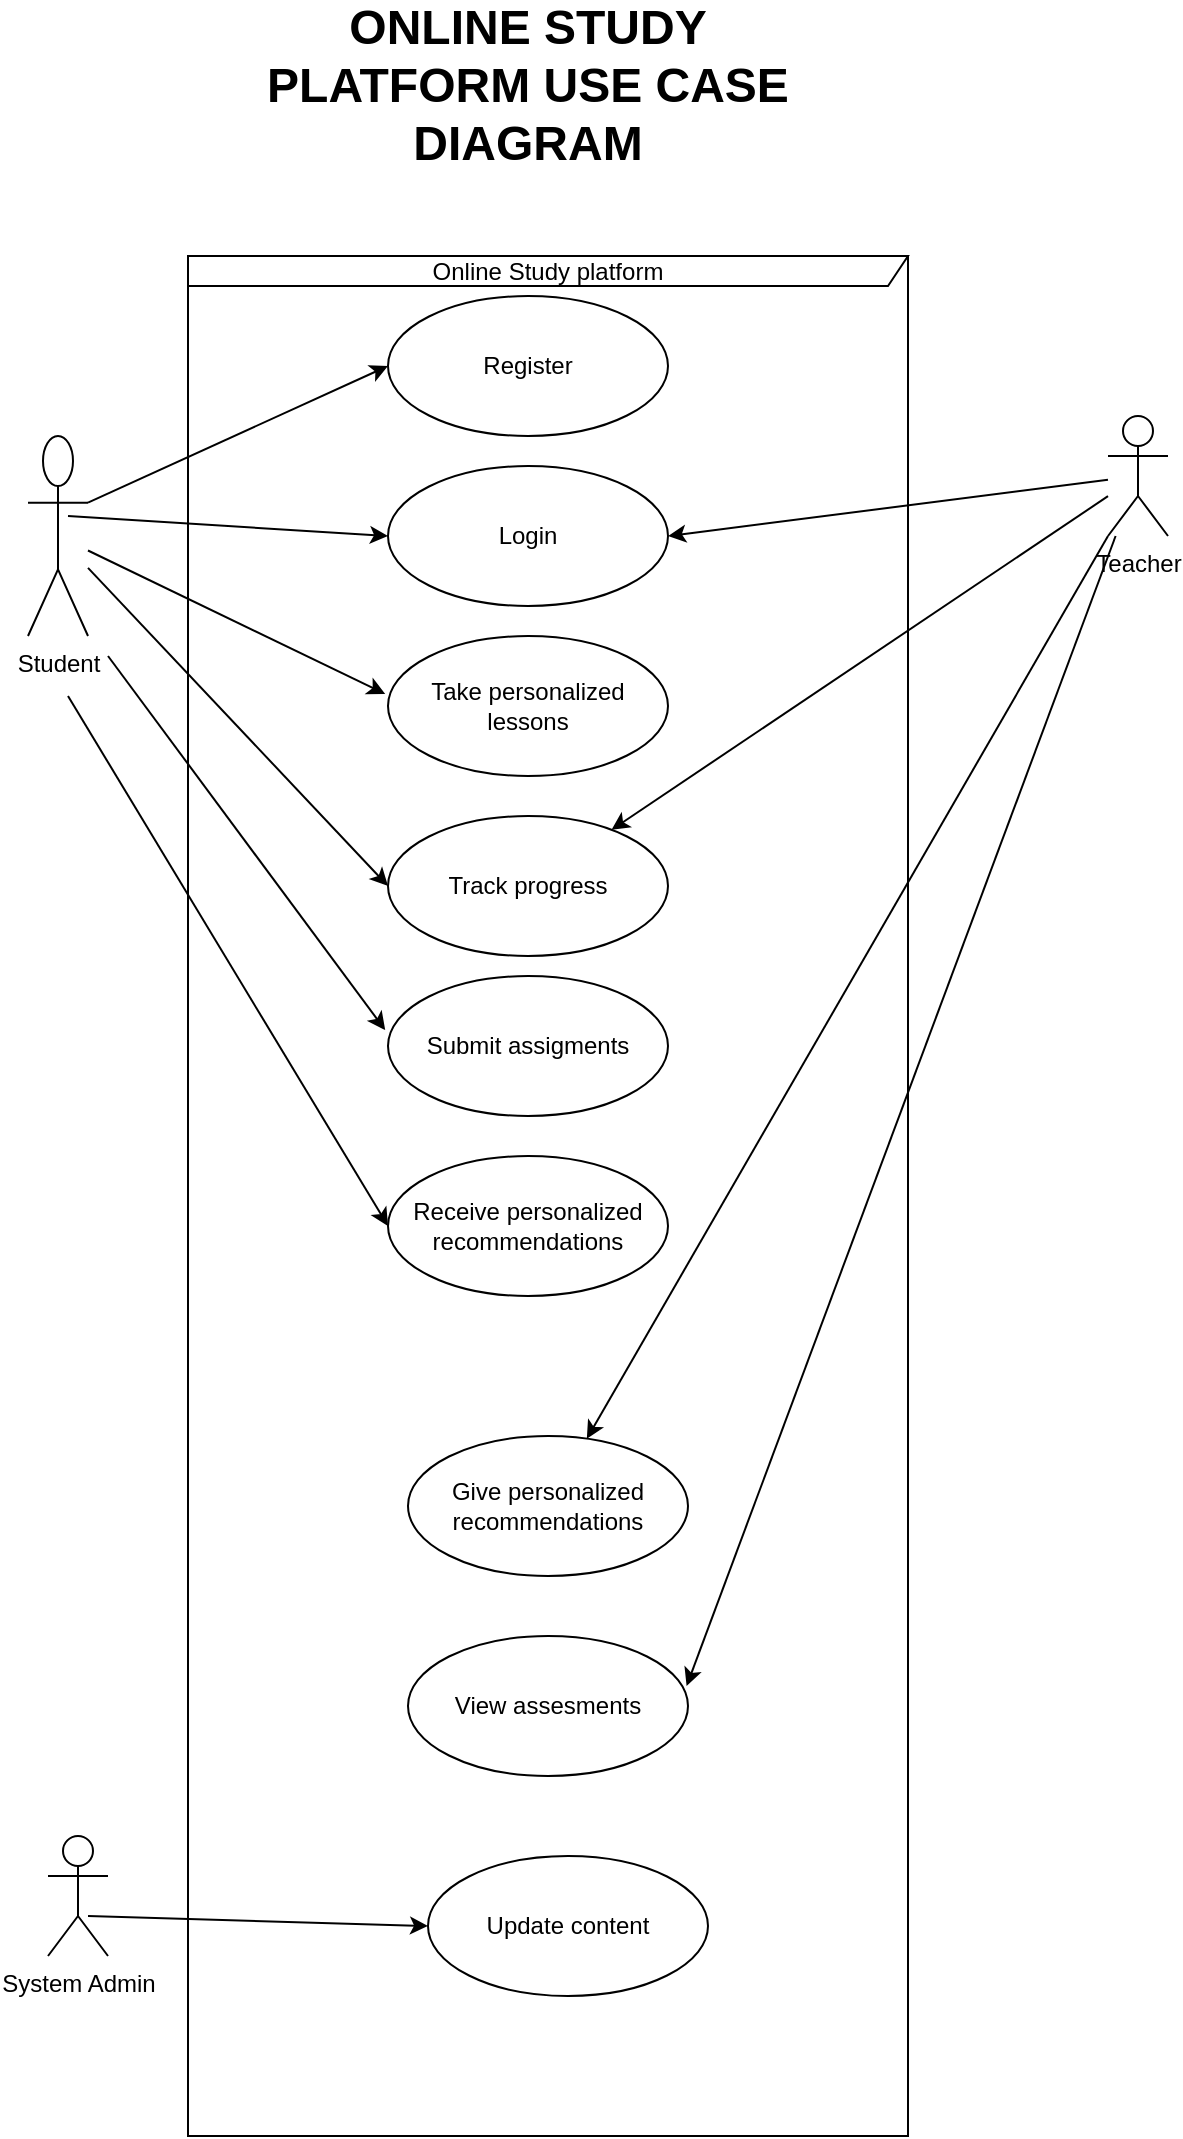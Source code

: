 <mxfile version="24.7.8" pages="2">
  <diagram name="use case diagram" id="g9_C13bIJpghYHmtOsvJ">
    <mxGraphModel dx="780" dy="1665" grid="1" gridSize="10" guides="1" tooltips="1" connect="1" arrows="1" fold="1" page="1" pageScale="1" pageWidth="827" pageHeight="1169" math="0" shadow="0">
      <root>
        <mxCell id="0" />
        <mxCell id="1" parent="0" />
        <mxCell id="ZhtGBrtvq-GZbiYoCArW-3" value="Student" style="shape=umlActor;verticalLabelPosition=bottom;verticalAlign=top;html=1;" parent="1" vertex="1">
          <mxGeometry x="110" y="90" width="30" height="100" as="geometry" />
        </mxCell>
        <mxCell id="ZhtGBrtvq-GZbiYoCArW-5" value="System Admin" style="shape=umlActor;verticalLabelPosition=bottom;verticalAlign=top;html=1;" parent="1" vertex="1">
          <mxGeometry x="120" y="790" width="30" height="60" as="geometry" />
        </mxCell>
        <mxCell id="ZhtGBrtvq-GZbiYoCArW-13" value="Register" style="ellipse;whiteSpace=wrap;html=1;" parent="1" vertex="1">
          <mxGeometry x="290" y="20" width="140" height="70" as="geometry" />
        </mxCell>
        <mxCell id="ZhtGBrtvq-GZbiYoCArW-14" value="Login" style="ellipse;whiteSpace=wrap;html=1;" parent="1" vertex="1">
          <mxGeometry x="290" y="105" width="140" height="70" as="geometry" />
        </mxCell>
        <mxCell id="ZhtGBrtvq-GZbiYoCArW-15" value="Take personalized lessons" style="ellipse;whiteSpace=wrap;html=1;" parent="1" vertex="1">
          <mxGeometry x="290" y="190" width="140" height="70" as="geometry" />
        </mxCell>
        <mxCell id="ZhtGBrtvq-GZbiYoCArW-16" value="Track progress" style="ellipse;whiteSpace=wrap;html=1;" parent="1" vertex="1">
          <mxGeometry x="290" y="280" width="140" height="70" as="geometry" />
        </mxCell>
        <mxCell id="ZhtGBrtvq-GZbiYoCArW-17" value="Submit assigments" style="ellipse;whiteSpace=wrap;html=1;" parent="1" vertex="1">
          <mxGeometry x="290" y="360" width="140" height="70" as="geometry" />
        </mxCell>
        <mxCell id="ZhtGBrtvq-GZbiYoCArW-18" value="Receive personalized recommendations" style="ellipse;whiteSpace=wrap;html=1;" parent="1" vertex="1">
          <mxGeometry x="290" y="450" width="140" height="70" as="geometry" />
        </mxCell>
        <mxCell id="ZhtGBrtvq-GZbiYoCArW-19" value="Teacher" style="shape=umlActor;verticalLabelPosition=bottom;verticalAlign=top;html=1;" parent="1" vertex="1">
          <mxGeometry x="650" y="80" width="30" height="60" as="geometry" />
        </mxCell>
        <mxCell id="ZhtGBrtvq-GZbiYoCArW-20" value="Give personalized recommendations" style="ellipse;whiteSpace=wrap;html=1;" parent="1" vertex="1">
          <mxGeometry x="300" y="590" width="140" height="70" as="geometry" />
        </mxCell>
        <mxCell id="ZhtGBrtvq-GZbiYoCArW-21" value="View assesments" style="ellipse;whiteSpace=wrap;html=1;" parent="1" vertex="1">
          <mxGeometry x="300" y="690" width="140" height="70" as="geometry" />
        </mxCell>
        <mxCell id="uWO38FRirIdQMoQuB5N9-1" value="Update content" style="ellipse;whiteSpace=wrap;html=1;" parent="1" vertex="1">
          <mxGeometry x="310" y="800" width="140" height="70" as="geometry" />
        </mxCell>
        <mxCell id="uWO38FRirIdQMoQuB5N9-2" value="" style="endArrow=classic;html=1;rounded=0;entryX=0;entryY=0.5;entryDx=0;entryDy=0;exitX=1;exitY=0.333;exitDx=0;exitDy=0;exitPerimeter=0;" parent="1" source="ZhtGBrtvq-GZbiYoCArW-3" target="ZhtGBrtvq-GZbiYoCArW-13" edge="1">
          <mxGeometry width="50" height="50" relative="1" as="geometry">
            <mxPoint x="190" y="110" as="sourcePoint" />
            <mxPoint x="240" y="60" as="targetPoint" />
          </mxGeometry>
        </mxCell>
        <mxCell id="uWO38FRirIdQMoQuB5N9-3" value="" style="endArrow=classic;html=1;rounded=0;exitX=0.667;exitY=0.4;exitDx=0;exitDy=0;exitPerimeter=0;entryX=0;entryY=0.5;entryDx=0;entryDy=0;" parent="1" source="ZhtGBrtvq-GZbiYoCArW-3" target="ZhtGBrtvq-GZbiYoCArW-14" edge="1">
          <mxGeometry width="50" height="50" relative="1" as="geometry">
            <mxPoint x="200" y="160" as="sourcePoint" />
            <mxPoint x="250" y="110" as="targetPoint" />
          </mxGeometry>
        </mxCell>
        <mxCell id="uWO38FRirIdQMoQuB5N9-4" value="" style="endArrow=classic;html=1;rounded=0;entryX=-0.01;entryY=0.414;entryDx=0;entryDy=0;entryPerimeter=0;" parent="1" source="ZhtGBrtvq-GZbiYoCArW-3" target="ZhtGBrtvq-GZbiYoCArW-15" edge="1">
          <mxGeometry width="50" height="50" relative="1" as="geometry">
            <mxPoint x="160" y="150" as="sourcePoint" />
            <mxPoint x="200" y="220" as="targetPoint" />
          </mxGeometry>
        </mxCell>
        <mxCell id="uWO38FRirIdQMoQuB5N9-5" value="" style="endArrow=classic;html=1;rounded=0;entryX=0;entryY=0.5;entryDx=0;entryDy=0;" parent="1" source="ZhtGBrtvq-GZbiYoCArW-3" target="ZhtGBrtvq-GZbiYoCArW-16" edge="1">
          <mxGeometry width="50" height="50" relative="1" as="geometry">
            <mxPoint x="160" y="180" as="sourcePoint" />
            <mxPoint x="280" y="240" as="targetPoint" />
          </mxGeometry>
        </mxCell>
        <mxCell id="uWO38FRirIdQMoQuB5N9-6" value="" style="endArrow=classic;html=1;rounded=0;entryX=-0.01;entryY=0.386;entryDx=0;entryDy=0;entryPerimeter=0;" parent="1" target="ZhtGBrtvq-GZbiYoCArW-17" edge="1">
          <mxGeometry width="50" height="50" relative="1" as="geometry">
            <mxPoint x="150" y="200" as="sourcePoint" />
            <mxPoint x="200" y="320" as="targetPoint" />
          </mxGeometry>
        </mxCell>
        <mxCell id="uWO38FRirIdQMoQuB5N9-7" value="" style="endArrow=classic;html=1;rounded=0;entryX=0;entryY=0.5;entryDx=0;entryDy=0;" parent="1" target="ZhtGBrtvq-GZbiYoCArW-18" edge="1">
          <mxGeometry width="50" height="50" relative="1" as="geometry">
            <mxPoint x="130" y="220" as="sourcePoint" />
            <mxPoint x="190" y="420" as="targetPoint" />
          </mxGeometry>
        </mxCell>
        <mxCell id="uWO38FRirIdQMoQuB5N9-8" value="" style="endArrow=classic;html=1;rounded=0;entryX=1;entryY=0.5;entryDx=0;entryDy=0;" parent="1" source="ZhtGBrtvq-GZbiYoCArW-19" target="ZhtGBrtvq-GZbiYoCArW-14" edge="1">
          <mxGeometry width="50" height="50" relative="1" as="geometry">
            <mxPoint x="440" y="150" as="sourcePoint" />
            <mxPoint x="490" y="100" as="targetPoint" />
          </mxGeometry>
        </mxCell>
        <mxCell id="uWO38FRirIdQMoQuB5N9-9" value="" style="endArrow=classic;html=1;rounded=0;" parent="1" source="ZhtGBrtvq-GZbiYoCArW-19" target="ZhtGBrtvq-GZbiYoCArW-16" edge="1">
          <mxGeometry width="50" height="50" relative="1" as="geometry">
            <mxPoint x="510" y="260" as="sourcePoint" />
            <mxPoint x="560" y="210" as="targetPoint" />
          </mxGeometry>
        </mxCell>
        <mxCell id="uWO38FRirIdQMoQuB5N9-10" value="" style="endArrow=classic;html=1;rounded=0;exitX=0;exitY=1;exitDx=0;exitDy=0;exitPerimeter=0;" parent="1" source="ZhtGBrtvq-GZbiYoCArW-19" target="ZhtGBrtvq-GZbiYoCArW-20" edge="1">
          <mxGeometry width="50" height="50" relative="1" as="geometry">
            <mxPoint x="490" y="330" as="sourcePoint" />
            <mxPoint x="450" y="610" as="targetPoint" />
          </mxGeometry>
        </mxCell>
        <mxCell id="uWO38FRirIdQMoQuB5N9-11" value="" style="endArrow=classic;html=1;rounded=0;entryX=0.995;entryY=0.357;entryDx=0;entryDy=0;entryPerimeter=0;" parent="1" source="ZhtGBrtvq-GZbiYoCArW-19" target="ZhtGBrtvq-GZbiYoCArW-21" edge="1">
          <mxGeometry width="50" height="50" relative="1" as="geometry">
            <mxPoint x="550" y="430" as="sourcePoint" />
            <mxPoint x="500" y="580" as="targetPoint" />
          </mxGeometry>
        </mxCell>
        <mxCell id="uWO38FRirIdQMoQuB5N9-12" value="" style="endArrow=classic;html=1;rounded=0;exitX=0.667;exitY=0.667;exitDx=0;exitDy=0;exitPerimeter=0;entryX=0;entryY=0.5;entryDx=0;entryDy=0;" parent="1" source="ZhtGBrtvq-GZbiYoCArW-5" target="uWO38FRirIdQMoQuB5N9-1" edge="1">
          <mxGeometry width="50" height="50" relative="1" as="geometry">
            <mxPoint x="210" y="830" as="sourcePoint" />
            <mxPoint x="260" y="780" as="targetPoint" />
          </mxGeometry>
        </mxCell>
        <mxCell id="h_dKXBskzzR7pkBHDU0i-1" value="&lt;b&gt;&lt;font style=&quot;font-size: 24px;&quot;&gt;ONLINE STUDY PLATFORM USE CASE DIAGRAM&lt;/font&gt;&lt;/b&gt;" style="text;html=1;align=center;verticalAlign=middle;whiteSpace=wrap;rounded=0;" parent="1" vertex="1">
          <mxGeometry x="205" y="-100" width="310" height="30" as="geometry" />
        </mxCell>
        <mxCell id="SJGdyfilWq6mRY08FHPL-1" value="Online Study platform" style="shape=umlFrame;whiteSpace=wrap;html=1;pointerEvents=0;width=360;height=15;" parent="1" vertex="1">
          <mxGeometry x="190" width="360" height="940" as="geometry" />
        </mxCell>
      </root>
    </mxGraphModel>
  </diagram>
  <diagram id="D6XK1emHsd30djhydL9c" name="sequence diagram">
    <mxGraphModel dx="780" dy="496" grid="1" gridSize="10" guides="1" tooltips="1" connect="1" arrows="1" fold="1" page="1" pageScale="1" pageWidth="827" pageHeight="1169" math="0" shadow="0">
      <root>
        <mxCell id="0" />
        <mxCell id="1" parent="0" />
        <mxCell id="RejA9nFNkfHI-HkksGXW-2" value="&lt;b&gt;&lt;font style=&quot;font-size: 20px;&quot;&gt;ONLINE STUDY PLATFORM SEQUENCE DIAGRAM&lt;/font&gt;&lt;/b&gt;" style="text;html=1;align=center;verticalAlign=middle;whiteSpace=wrap;rounded=0;" parent="1" vertex="1">
          <mxGeometry x="140" y="50" width="380" height="30" as="geometry" />
        </mxCell>
        <mxCell id="xl4FpcGK0fQ_vQGLWgvB-1" value="Student" style="shape=umlActor;verticalLabelPosition=bottom;verticalAlign=top;html=1;" parent="1" vertex="1">
          <mxGeometry x="70" y="70" width="30" height="60" as="geometry" />
        </mxCell>
        <mxCell id="QoLSJeBfvIRMlxip2UbT-1" value="" style="html=1;points=[[0,0,0,0,5],[0,1,0,0,-5],[1,0,0,0,5],[1,1,0,0,-5]];perimeter=orthogonalPerimeter;outlineConnect=0;targetShapes=umlLifeline;portConstraint=eastwest;newEdgeStyle={&quot;curved&quot;:0,&quot;rounded&quot;:0};" parent="1" vertex="1">
          <mxGeometry x="80" y="170" width="10" height="410" as="geometry" />
        </mxCell>
        <mxCell id="QoLSJeBfvIRMlxip2UbT-2" value="" style="html=1;points=[[0,0,0,0,5],[0,1,0,0,-5],[1,0,0,0,5],[1,1,0,0,-5]];perimeter=orthogonalPerimeter;outlineConnect=0;targetShapes=umlLifeline;portConstraint=eastwest;newEdgeStyle={&quot;curved&quot;:0,&quot;rounded&quot;:0};" parent="1" vertex="1">
          <mxGeometry x="280" y="170" width="10" height="410" as="geometry" />
        </mxCell>
        <mxCell id="akPXfDHnYU1r-BDfh66i-2" value="Platform" style="html=1;whiteSpace=wrap;" parent="1" vertex="1">
          <mxGeometry x="230" y="100" width="110" height="50" as="geometry" />
        </mxCell>
        <mxCell id="5CrS5db99Jj8xM9d4JlB-1" value="Teacher" style="shape=umlActor;verticalLabelPosition=bottom;verticalAlign=top;html=1;" parent="1" vertex="1">
          <mxGeometry x="470" y="80" width="30" height="60" as="geometry" />
        </mxCell>
        <mxCell id="5CrS5db99Jj8xM9d4JlB-2" value="System Admin" style="shape=umlActor;verticalLabelPosition=bottom;verticalAlign=top;html=1;" parent="1" vertex="1">
          <mxGeometry x="660" y="70" width="30" height="60" as="geometry" />
        </mxCell>
        <mxCell id="5CrS5db99Jj8xM9d4JlB-3" value="" style="html=1;points=[[0,0,0,0,5],[0,1,0,0,-5],[1,0,0,0,5],[1,1,0,0,-5]];perimeter=orthogonalPerimeter;outlineConnect=0;targetShapes=umlLifeline;portConstraint=eastwest;newEdgeStyle={&quot;curved&quot;:0,&quot;rounded&quot;:0};" parent="1" vertex="1">
          <mxGeometry x="480" y="270" width="10" height="240" as="geometry" />
        </mxCell>
        <mxCell id="5CrS5db99Jj8xM9d4JlB-4" value="" style="html=1;points=[[0,0,0,0,5],[0,1,0,0,-5],[1,0,0,0,5],[1,1,0,0,-5]];perimeter=orthogonalPerimeter;outlineConnect=0;targetShapes=umlLifeline;portConstraint=eastwest;newEdgeStyle={&quot;curved&quot;:0,&quot;rounded&quot;:0};" parent="1" vertex="1">
          <mxGeometry x="670" y="540" width="20" height="60" as="geometry" />
        </mxCell>
        <mxCell id="E4Kh24IP_coGYKlXvv1o-1" value="" style="endArrow=open;endFill=1;endSize=12;html=1;rounded=0;entryX=0.4;entryY=0.121;entryDx=0;entryDy=0;entryPerimeter=0;" parent="1" edge="1">
          <mxGeometry width="160" relative="1" as="geometry">
            <mxPoint x="90" y="250" as="sourcePoint" />
            <mxPoint x="284" y="250" as="targetPoint" />
          </mxGeometry>
        </mxCell>
        <mxCell id="E4Kh24IP_coGYKlXvv1o-2" value="Login" style="text;html=1;align=center;verticalAlign=middle;whiteSpace=wrap;rounded=0;" parent="1" vertex="1">
          <mxGeometry x="140" y="220" width="60" height="30" as="geometry" />
        </mxCell>
        <mxCell id="E4Kh24IP_coGYKlXvv1o-3" value="" style="endArrow=open;endFill=1;endSize=12;html=1;rounded=0;" parent="1" edge="1">
          <mxGeometry width="160" relative="1" as="geometry">
            <mxPoint x="280" y="280" as="sourcePoint" />
            <mxPoint x="90" y="280" as="targetPoint" />
          </mxGeometry>
        </mxCell>
        <mxCell id="E4Kh24IP_coGYKlXvv1o-4" value="Profile validation" style="text;html=1;align=center;verticalAlign=middle;whiteSpace=wrap;rounded=0;" parent="1" vertex="1">
          <mxGeometry x="130" y="250" width="100" height="30" as="geometry" />
        </mxCell>
        <mxCell id="E4Kh24IP_coGYKlXvv1o-5" value="" style="endArrow=open;endFill=1;endSize=12;html=1;rounded=0;entryX=0.4;entryY=0.121;entryDx=0;entryDy=0;entryPerimeter=0;" parent="1" edge="1">
          <mxGeometry width="160" relative="1" as="geometry">
            <mxPoint x="90" y="360" as="sourcePoint" />
            <mxPoint x="284" y="360" as="targetPoint" />
          </mxGeometry>
        </mxCell>
        <mxCell id="E4Kh24IP_coGYKlXvv1o-6" value="fetches personalized lessons" style="text;html=1;align=center;verticalAlign=middle;whiteSpace=wrap;rounded=0;" parent="1" vertex="1">
          <mxGeometry x="100" y="290" width="160" height="30" as="geometry" />
        </mxCell>
        <mxCell id="E4Kh24IP_coGYKlXvv1o-7" value="" style="endArrow=open;endFill=1;endSize=12;html=1;rounded=0;" parent="1" edge="1">
          <mxGeometry width="160" relative="1" as="geometry">
            <mxPoint x="280" y="320" as="sourcePoint" />
            <mxPoint x="90" y="320" as="targetPoint" />
          </mxGeometry>
        </mxCell>
        <mxCell id="E4Kh24IP_coGYKlXvv1o-8" value="select lesson" style="text;html=1;align=center;verticalAlign=middle;whiteSpace=wrap;rounded=0;" parent="1" vertex="1">
          <mxGeometry x="130" y="330" width="100" height="30" as="geometry" />
        </mxCell>
        <mxCell id="E4Kh24IP_coGYKlXvv1o-10" value="" style="endArrow=open;endFill=1;endSize=12;html=1;rounded=0;" parent="1" edge="1">
          <mxGeometry width="160" relative="1" as="geometry">
            <mxPoint x="280" y="400" as="sourcePoint" />
            <mxPoint x="90" y="400" as="targetPoint" />
          </mxGeometry>
        </mxCell>
        <mxCell id="E4Kh24IP_coGYKlXvv1o-11" value="deliver lesson content" style="text;html=1;align=center;verticalAlign=middle;whiteSpace=wrap;rounded=0;" parent="1" vertex="1">
          <mxGeometry x="120" y="370" width="120" height="30" as="geometry" />
        </mxCell>
        <mxCell id="E4Kh24IP_coGYKlXvv1o-12" value="" style="endArrow=open;endFill=1;endSize=12;html=1;rounded=0;entryX=0.4;entryY=0.121;entryDx=0;entryDy=0;entryPerimeter=0;" parent="1" edge="1">
          <mxGeometry width="160" relative="1" as="geometry">
            <mxPoint x="90" y="440" as="sourcePoint" />
            <mxPoint x="284" y="440" as="targetPoint" />
          </mxGeometry>
        </mxCell>
        <mxCell id="E4Kh24IP_coGYKlXvv1o-13" value="interact with lesson&amp;nbsp;" style="text;html=1;align=center;verticalAlign=middle;whiteSpace=wrap;rounded=0;" parent="1" vertex="1">
          <mxGeometry x="120" y="410" width="120" height="30" as="geometry" />
        </mxCell>
        <mxCell id="E4Kh24IP_coGYKlXvv1o-14" value="" style="endArrow=open;endFill=1;endSize=12;html=1;rounded=0;entryX=0.4;entryY=0.121;entryDx=0;entryDy=0;entryPerimeter=0;" parent="1" edge="1">
          <mxGeometry width="160" relative="1" as="geometry">
            <mxPoint x="90" y="480" as="sourcePoint" />
            <mxPoint x="284" y="480" as="targetPoint" />
          </mxGeometry>
        </mxCell>
        <mxCell id="E4Kh24IP_coGYKlXvv1o-15" value="" style="endArrow=open;endFill=1;endSize=12;html=1;rounded=0;entryX=0.4;entryY=0.121;entryDx=0;entryDy=0;entryPerimeter=0;" parent="1" edge="1">
          <mxGeometry width="160" relative="1" as="geometry">
            <mxPoint x="90" y="530" as="sourcePoint" />
            <mxPoint x="284" y="530" as="targetPoint" />
          </mxGeometry>
        </mxCell>
        <mxCell id="E4Kh24IP_coGYKlXvv1o-16" value="submit assignment" style="text;html=1;align=center;verticalAlign=middle;whiteSpace=wrap;rounded=0;" parent="1" vertex="1">
          <mxGeometry x="120" y="450" width="110" height="30" as="geometry" />
        </mxCell>
        <mxCell id="E4Kh24IP_coGYKlXvv1o-17" value="track progress" style="text;html=1;align=center;verticalAlign=middle;whiteSpace=wrap;rounded=0;" parent="1" vertex="1">
          <mxGeometry x="130" y="490" width="100" height="30" as="geometry" />
        </mxCell>
        <mxCell id="E4Kh24IP_coGYKlXvv1o-18" value="" style="endArrow=open;endFill=1;endSize=12;html=1;rounded=0;" parent="1" edge="1">
          <mxGeometry width="160" relative="1" as="geometry">
            <mxPoint x="480" y="270" as="sourcePoint" />
            <mxPoint x="290" y="270" as="targetPoint" />
          </mxGeometry>
        </mxCell>
        <mxCell id="E4Kh24IP_coGYKlXvv1o-19" value="" style="endArrow=open;endFill=1;endSize=12;html=1;rounded=0;" parent="1" edge="1">
          <mxGeometry width="160" relative="1" as="geometry">
            <mxPoint x="480" y="344.5" as="sourcePoint" />
            <mxPoint x="290" y="344.5" as="targetPoint" />
          </mxGeometry>
        </mxCell>
        <mxCell id="E4Kh24IP_coGYKlXvv1o-20" value="" style="endArrow=open;endFill=1;endSize=12;html=1;rounded=0;" parent="1" edge="1">
          <mxGeometry width="160" relative="1" as="geometry">
            <mxPoint x="480" y="410" as="sourcePoint" />
            <mxPoint x="290" y="410" as="targetPoint" />
          </mxGeometry>
        </mxCell>
        <mxCell id="E4Kh24IP_coGYKlXvv1o-21" value="" style="endArrow=open;endFill=1;endSize=12;html=1;rounded=0;" parent="1" edge="1">
          <mxGeometry width="160" relative="1" as="geometry">
            <mxPoint x="480" y="450" as="sourcePoint" />
            <mxPoint x="290" y="450" as="targetPoint" />
          </mxGeometry>
        </mxCell>
        <mxCell id="CwHxrhZtoV9jShGQbBfC-1" value="Login" style="text;html=1;align=center;verticalAlign=middle;whiteSpace=wrap;rounded=0;" parent="1" vertex="1">
          <mxGeometry x="354" y="240" width="60" height="30" as="geometry" />
        </mxCell>
        <mxCell id="CwHxrhZtoV9jShGQbBfC-2" value="Gives personalized recommendations" style="text;html=1;align=center;verticalAlign=middle;whiteSpace=wrap;rounded=0;" parent="1" vertex="1">
          <mxGeometry x="310" y="310" width="140" height="30" as="geometry" />
        </mxCell>
        <mxCell id="CwHxrhZtoV9jShGQbBfC-3" value="Views assignment" style="text;html=1;align=center;verticalAlign=middle;whiteSpace=wrap;rounded=0;" parent="1" vertex="1">
          <mxGeometry x="320" y="380" width="110" height="30" as="geometry" />
        </mxCell>
        <mxCell id="CwHxrhZtoV9jShGQbBfC-4" value="Accesses assignment" style="text;html=1;align=center;verticalAlign=middle;whiteSpace=wrap;rounded=0;" parent="1" vertex="1">
          <mxGeometry x="340" y="420" width="60" height="30" as="geometry" />
        </mxCell>
        <mxCell id="CwHxrhZtoV9jShGQbBfC-5" value="" style="endArrow=open;endFill=1;endSize=12;html=1;rounded=0;" parent="1" edge="1">
          <mxGeometry width="160" relative="1" as="geometry">
            <mxPoint x="480" y="500" as="sourcePoint" />
            <mxPoint x="290" y="500" as="targetPoint" />
          </mxGeometry>
        </mxCell>
        <mxCell id="CwHxrhZtoV9jShGQbBfC-6" value="Tracks progress" style="text;html=1;align=center;verticalAlign=middle;whiteSpace=wrap;rounded=0;" parent="1" vertex="1">
          <mxGeometry x="320" y="460" width="130" height="30" as="geometry" />
        </mxCell>
        <mxCell id="CwHxrhZtoV9jShGQbBfC-7" value="" style="endArrow=open;endFill=1;endSize=12;html=1;rounded=0;" parent="1" source="5CrS5db99Jj8xM9d4JlB-4" edge="1">
          <mxGeometry width="160" relative="1" as="geometry">
            <mxPoint x="479" y="560" as="sourcePoint" />
            <mxPoint x="289" y="560" as="targetPoint" />
          </mxGeometry>
        </mxCell>
        <mxCell id="CwHxrhZtoV9jShGQbBfC-8" value="Updates content" style="text;html=1;align=center;verticalAlign=middle;whiteSpace=wrap;rounded=0;" parent="1" vertex="1">
          <mxGeometry x="400" y="530" width="110" height="30" as="geometry" />
        </mxCell>
        <mxCell id="CwHxrhZtoV9jShGQbBfC-9" value="" style="endArrow=open;endFill=1;endSize=12;html=1;rounded=0;entryX=0.4;entryY=0.121;entryDx=0;entryDy=0;entryPerimeter=0;" parent="1" edge="1">
          <mxGeometry width="160" relative="1" as="geometry">
            <mxPoint x="90" y="220" as="sourcePoint" />
            <mxPoint x="284" y="220" as="targetPoint" />
          </mxGeometry>
        </mxCell>
        <mxCell id="CwHxrhZtoV9jShGQbBfC-10" value="Register" style="text;html=1;align=center;verticalAlign=middle;whiteSpace=wrap;rounded=0;" parent="1" vertex="1">
          <mxGeometry x="140" y="190" width="60" height="30" as="geometry" />
        </mxCell>
        <mxCell id="GxeBacfWiVfR6IbeF2OX-1" value="" style="endArrow=none;dashed=1;html=1;rounded=0;" edge="1" parent="1" source="5CrS5db99Jj8xM9d4JlB-3" target="5CrS5db99Jj8xM9d4JlB-1">
          <mxGeometry width="50" height="50" relative="1" as="geometry">
            <mxPoint x="460" y="240" as="sourcePoint" />
            <mxPoint x="510" y="190" as="targetPoint" />
          </mxGeometry>
        </mxCell>
        <mxCell id="GxeBacfWiVfR6IbeF2OX-2" value="" style="endArrow=none;dashed=1;html=1;rounded=0;" edge="1" parent="1">
          <mxGeometry width="50" height="50" relative="1" as="geometry">
            <mxPoint x="680" y="540" as="sourcePoint" />
            <mxPoint x="680" y="150" as="targetPoint" />
          </mxGeometry>
        </mxCell>
      </root>
    </mxGraphModel>
  </diagram>
</mxfile>

